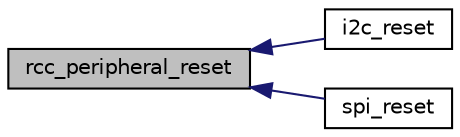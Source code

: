 digraph "rcc_peripheral_reset"
{
  edge [fontname="Helvetica",fontsize="10",labelfontname="Helvetica",labelfontsize="10"];
  node [fontname="Helvetica",fontsize="10",shape=record];
  rankdir="LR";
  Node1 [label="rcc_peripheral_reset",height=0.2,width=0.4,color="black", fillcolor="grey75", style="filled" fontcolor="black"];
  Node1 -> Node2 [dir="back",color="midnightblue",fontsize="10",style="solid",fontname="Helvetica"];
  Node2 [label="i2c_reset",height=0.2,width=0.4,color="black", fillcolor="white", style="filled",URL="$group__i2c__file.html#ga7112eec67635f56b52bb9f6a55e68f51",tooltip="I2C Reset."];
  Node1 -> Node3 [dir="back",color="midnightblue",fontsize="10",style="solid",fontname="Helvetica"];
  Node3 [label="spi_reset",height=0.2,width=0.4,color="black", fillcolor="white", style="filled",URL="$group__spi__file.html#gaf6817753de3cd11b9805db6f4cc4ddc7",tooltip="SPI Reset."];
}

